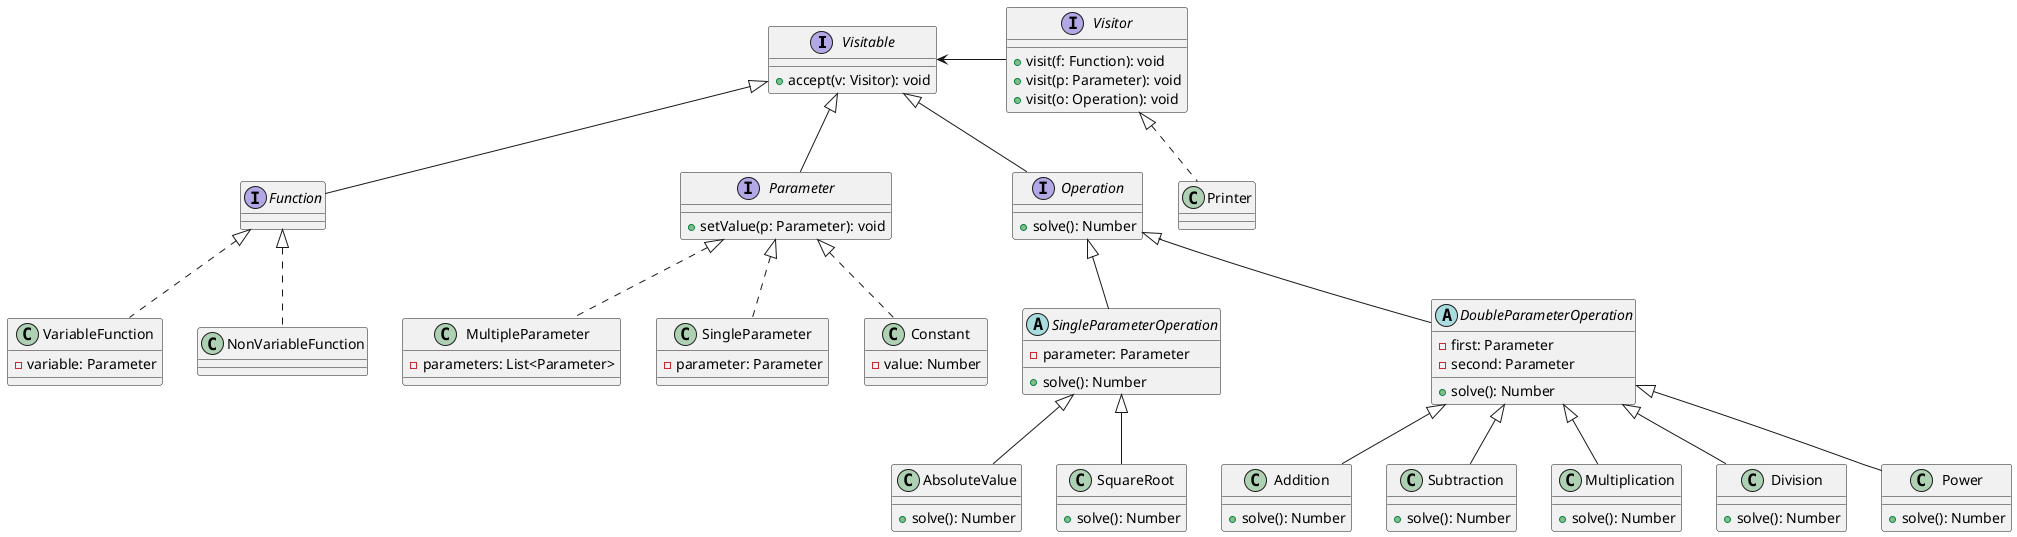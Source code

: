 @startuml

interface Visitable{
+accept(v: Visitor): void
}
interface Visitor{
+visit(f: Function): void
+visit(p: Parameter): void
+visit(o: Operation): void
}

class Printer implements Visitor{
}


interface Function extends Visitable{
}
class VariableFunction implements Function{
-variable: Parameter
}
class NonVariableFunction implements Function{
}

interface Parameter extends Visitable{
+setValue(p: Parameter): void
}

class MultipleParameter implements Parameter{
-parameters: List<Parameter>
}

class SingleParameter implements Parameter{
-parameter: Parameter
}

class Constant implements Parameter{
-value: Number
}

interface Operation extends Visitable{
+solve(): Number
}

abstract class SingleParameterOperation extends Operation{
-parameter: Parameter
+solve(): Number
}

abstract class DoubleParameterOperation extends Operation{
-first: Parameter
-second: Parameter
+solve(): Number
}

class Addition extends DoubleParameterOperation{
+solve(): Number
}
class Subtraction extends DoubleParameterOperation{
+solve(): Number
}
class Multiplication extends DoubleParameterOperation{
+solve(): Number
}
class Division extends DoubleParameterOperation{
+solve(): Number
}
class Power extends DoubleParameterOperation{
+solve(): Number
}

class AbsoluteValue extends SingleParameterOperation{
+solve(): Number
}
class SquareRoot extends SingleParameterOperation{
+solve(): Number
}





' Functions receive ONE WORD OR LETTER,
' then they are single-variable

' Extras
Visitable <-Visitor


@enduml